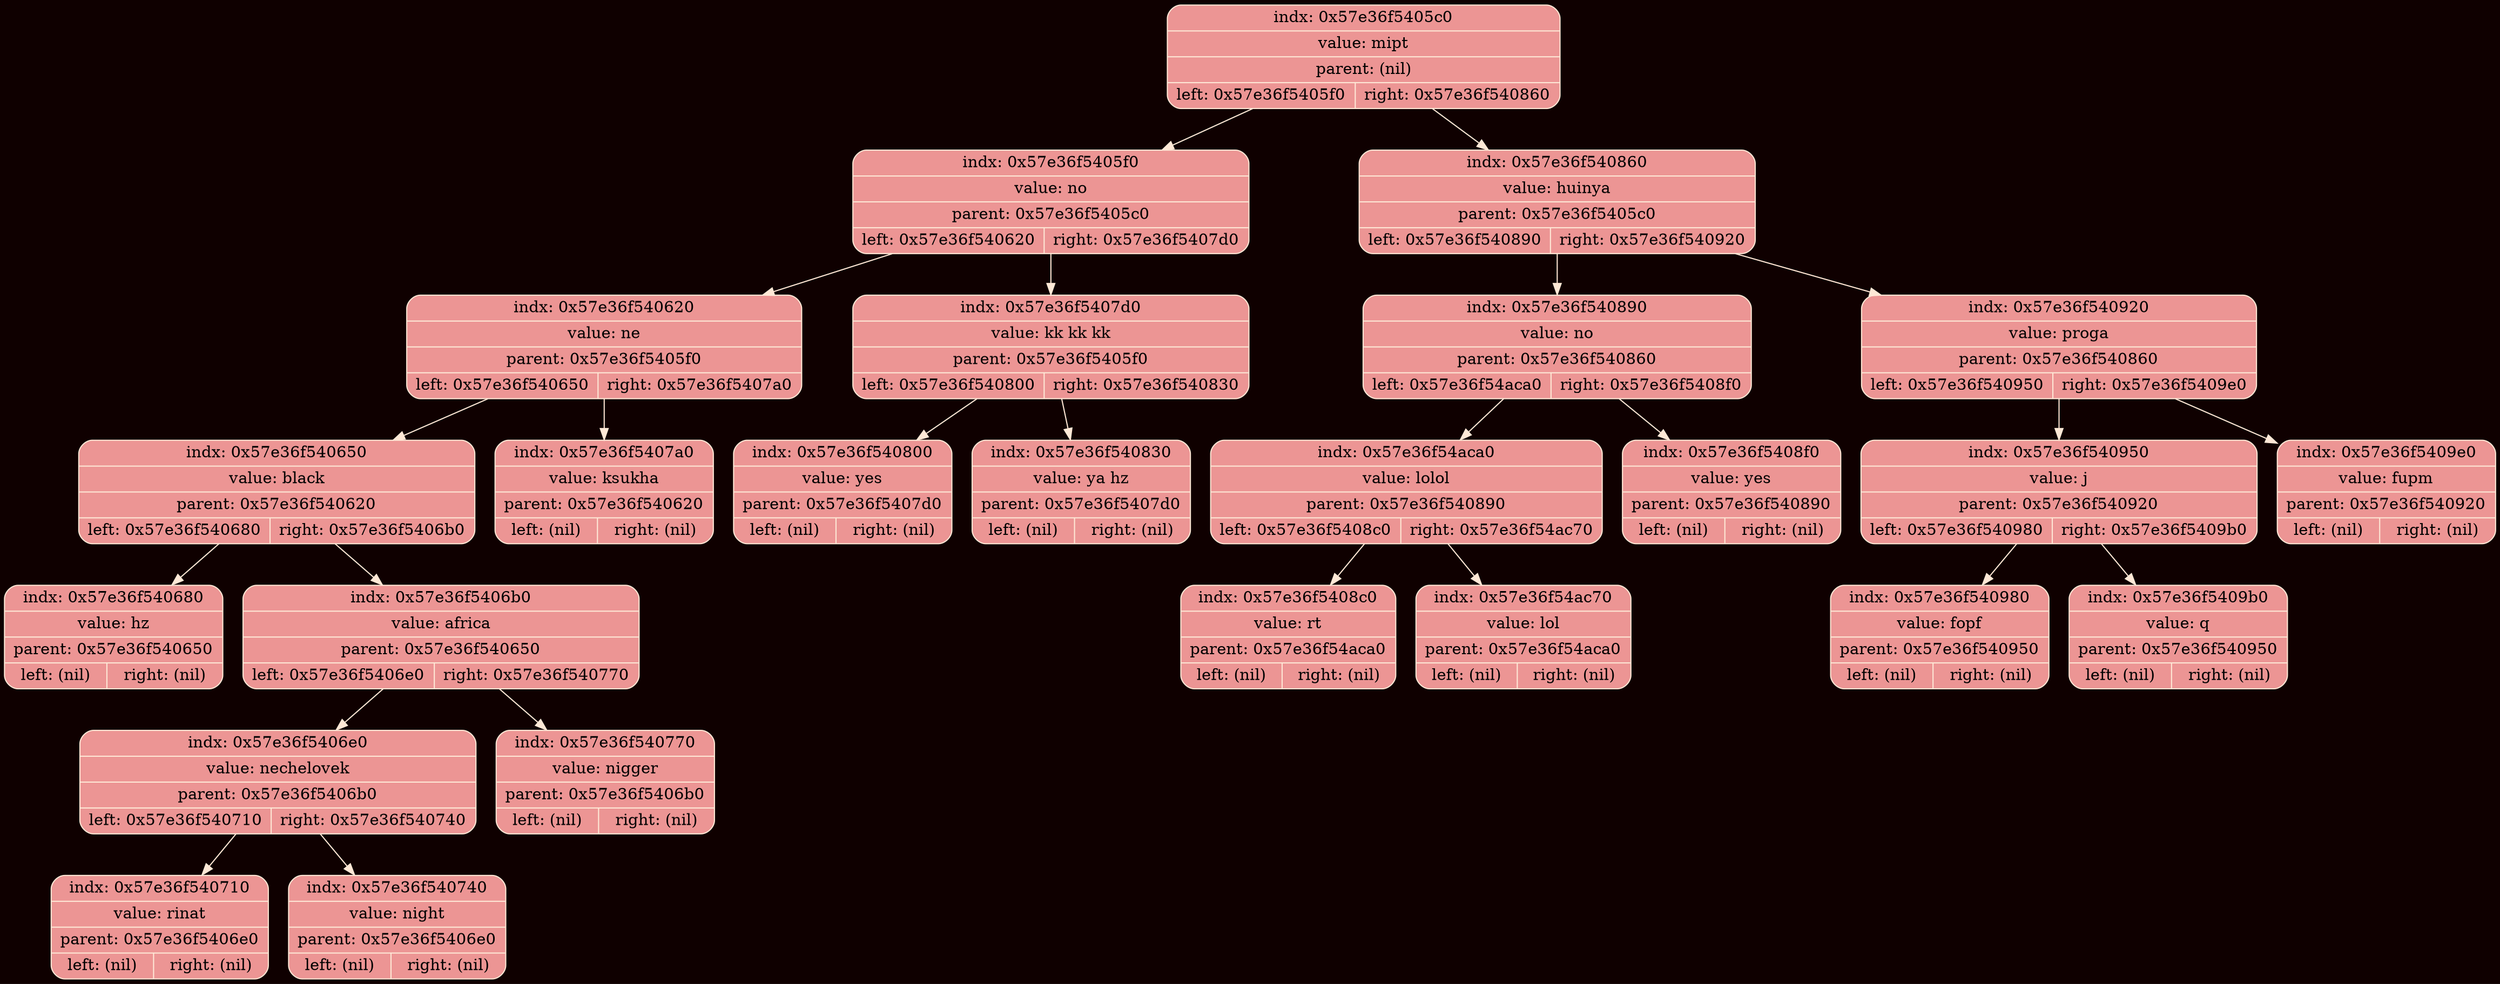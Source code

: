 digraph Tree {
	rankdir = TB;
	node [shape = record];
	edge [color = "#FEE8D6"];
	bgcolor = "#0F0000";
	node0x57e36f5405c0 [color = "#FEE8D6", shape = Mrecord, style = filled, fillcolor = "#EC9594", label = "{indx: 0x57e36f5405c0 | value: mipt | parent: (nil) | { left: 0x57e36f5405f0 | right: 0x57e36f540860}}"];
		node0x57e36f5405c0 -> node0x57e36f5405f0
	node0x57e36f5405f0 [color = "#FEE8D6", shape = Mrecord, style = filled, fillcolor = "#EC9594", label = "{indx: 0x57e36f5405f0 | value: no | parent: 0x57e36f5405c0 | { left: 0x57e36f540620 | right: 0x57e36f5407d0}}"];
		node0x57e36f5405f0 -> node0x57e36f540620
	node0x57e36f540620 [color = "#FEE8D6", shape = Mrecord, style = filled, fillcolor = "#EC9594", label = "{indx: 0x57e36f540620 | value: ne | parent: 0x57e36f5405f0 | { left: 0x57e36f540650 | right: 0x57e36f5407a0}}"];
		node0x57e36f540620 -> node0x57e36f540650
	node0x57e36f540650 [color = "#FEE8D6", shape = Mrecord, style = filled, fillcolor = "#EC9594", label = "{indx: 0x57e36f540650 | value: black | parent: 0x57e36f540620 | { left: 0x57e36f540680 | right: 0x57e36f5406b0}}"];
		node0x57e36f540650 -> node0x57e36f540680
	node0x57e36f540680 [color = "#FEE8D6", shape = Mrecord, style = filled, fillcolor = "#EC9594", label = "{indx: 0x57e36f540680 | value: hz | parent: 0x57e36f540650 | { left: (nil) | right: (nil)}}"];
		node0x57e36f540650 -> node0x57e36f5406b0
	node0x57e36f5406b0 [color = "#FEE8D6", shape = Mrecord, style = filled, fillcolor = "#EC9594", label = "{indx: 0x57e36f5406b0 | value: africa | parent: 0x57e36f540650 | { left: 0x57e36f5406e0 | right: 0x57e36f540770}}"];
		node0x57e36f5406b0 -> node0x57e36f5406e0
	node0x57e36f5406e0 [color = "#FEE8D6", shape = Mrecord, style = filled, fillcolor = "#EC9594", label = "{indx: 0x57e36f5406e0 | value: nechelovek | parent: 0x57e36f5406b0 | { left: 0x57e36f540710 | right: 0x57e36f540740}}"];
		node0x57e36f5406e0 -> node0x57e36f540710
	node0x57e36f540710 [color = "#FEE8D6", shape = Mrecord, style = filled, fillcolor = "#EC9594", label = "{indx: 0x57e36f540710 | value: rinat | parent: 0x57e36f5406e0 | { left: (nil) | right: (nil)}}"];
		node0x57e36f5406e0 -> node0x57e36f540740
	node0x57e36f540740 [color = "#FEE8D6", shape = Mrecord, style = filled, fillcolor = "#EC9594", label = "{indx: 0x57e36f540740 | value: night | parent: 0x57e36f5406e0 | { left: (nil) | right: (nil)}}"];
		node0x57e36f5406b0 -> node0x57e36f540770
	node0x57e36f540770 [color = "#FEE8D6", shape = Mrecord, style = filled, fillcolor = "#EC9594", label = "{indx: 0x57e36f540770 | value: nigger | parent: 0x57e36f5406b0 | { left: (nil) | right: (nil)}}"];
		node0x57e36f540620 -> node0x57e36f5407a0
	node0x57e36f5407a0 [color = "#FEE8D6", shape = Mrecord, style = filled, fillcolor = "#EC9594", label = "{indx: 0x57e36f5407a0 | value: ksukha | parent: 0x57e36f540620 | { left: (nil) | right: (nil)}}"];
		node0x57e36f5405f0 -> node0x57e36f5407d0
	node0x57e36f5407d0 [color = "#FEE8D6", shape = Mrecord, style = filled, fillcolor = "#EC9594", label = "{indx: 0x57e36f5407d0 | value: kk kk kk | parent: 0x57e36f5405f0 | { left: 0x57e36f540800 | right: 0x57e36f540830}}"];
		node0x57e36f5407d0 -> node0x57e36f540800
	node0x57e36f540800 [color = "#FEE8D6", shape = Mrecord, style = filled, fillcolor = "#EC9594", label = "{indx: 0x57e36f540800 | value: yes | parent: 0x57e36f5407d0 | { left: (nil) | right: (nil)}}"];
		node0x57e36f5407d0 -> node0x57e36f540830
	node0x57e36f540830 [color = "#FEE8D6", shape = Mrecord, style = filled, fillcolor = "#EC9594", label = "{indx: 0x57e36f540830 | value: ya hz | parent: 0x57e36f5407d0 | { left: (nil) | right: (nil)}}"];
		node0x57e36f5405c0 -> node0x57e36f540860
	node0x57e36f540860 [color = "#FEE8D6", shape = Mrecord, style = filled, fillcolor = "#EC9594", label = "{indx: 0x57e36f540860 | value: huinya | parent: 0x57e36f5405c0 | { left: 0x57e36f540890 | right: 0x57e36f540920}}"];
		node0x57e36f540860 -> node0x57e36f540890
	node0x57e36f540890 [color = "#FEE8D6", shape = Mrecord, style = filled, fillcolor = "#EC9594", label = "{indx: 0x57e36f540890 | value: no | parent: 0x57e36f540860 | { left: 0x57e36f54aca0 | right: 0x57e36f5408f0}}"];
		node0x57e36f540890 -> node0x57e36f54aca0
	node0x57e36f54aca0 [color = "#FEE8D6", shape = Mrecord, style = filled, fillcolor = "#EC9594", label = "{indx: 0x57e36f54aca0 | value: lolol | parent: 0x57e36f540890 | { left: 0x57e36f5408c0 | right: 0x57e36f54ac70}}"];
		node0x57e36f54aca0 -> node0x57e36f5408c0
	node0x57e36f5408c0 [color = "#FEE8D6", shape = Mrecord, style = filled, fillcolor = "#EC9594", label = "{indx: 0x57e36f5408c0 | value: rt | parent: 0x57e36f54aca0 | { left: (nil) | right: (nil)}}"];
		node0x57e36f54aca0 -> node0x57e36f54ac70
	node0x57e36f54ac70 [color = "#FEE8D6", shape = Mrecord, style = filled, fillcolor = "#EC9594", label = "{indx: 0x57e36f54ac70 | value: lol | parent: 0x57e36f54aca0 | { left: (nil) | right: (nil)}}"];
		node0x57e36f540890 -> node0x57e36f5408f0
	node0x57e36f5408f0 [color = "#FEE8D6", shape = Mrecord, style = filled, fillcolor = "#EC9594", label = "{indx: 0x57e36f5408f0 | value: yes | parent: 0x57e36f540890 | { left: (nil) | right: (nil)}}"];
		node0x57e36f540860 -> node0x57e36f540920
	node0x57e36f540920 [color = "#FEE8D6", shape = Mrecord, style = filled, fillcolor = "#EC9594", label = "{indx: 0x57e36f540920 | value: proga | parent: 0x57e36f540860 | { left: 0x57e36f540950 | right: 0x57e36f5409e0}}"];
		node0x57e36f540920 -> node0x57e36f540950
	node0x57e36f540950 [color = "#FEE8D6", shape = Mrecord, style = filled, fillcolor = "#EC9594", label = "{indx: 0x57e36f540950 | value: j | parent: 0x57e36f540920 | { left: 0x57e36f540980 | right: 0x57e36f5409b0}}"];
		node0x57e36f540950 -> node0x57e36f540980
	node0x57e36f540980 [color = "#FEE8D6", shape = Mrecord, style = filled, fillcolor = "#EC9594", label = "{indx: 0x57e36f540980 | value: fopf | parent: 0x57e36f540950 | { left: (nil) | right: (nil)}}"];
		node0x57e36f540950 -> node0x57e36f5409b0
	node0x57e36f5409b0 [color = "#FEE8D6", shape = Mrecord, style = filled, fillcolor = "#EC9594", label = "{indx: 0x57e36f5409b0 | value: q | parent: 0x57e36f540950 | { left: (nil) | right: (nil)}}"];
		node0x57e36f540920 -> node0x57e36f5409e0
	node0x57e36f5409e0 [color = "#FEE8D6", shape = Mrecord, style = filled, fillcolor = "#EC9594", label = "{indx: 0x57e36f5409e0 | value: fupm | parent: 0x57e36f540920 | { left: (nil) | right: (nil)}}"];
}
